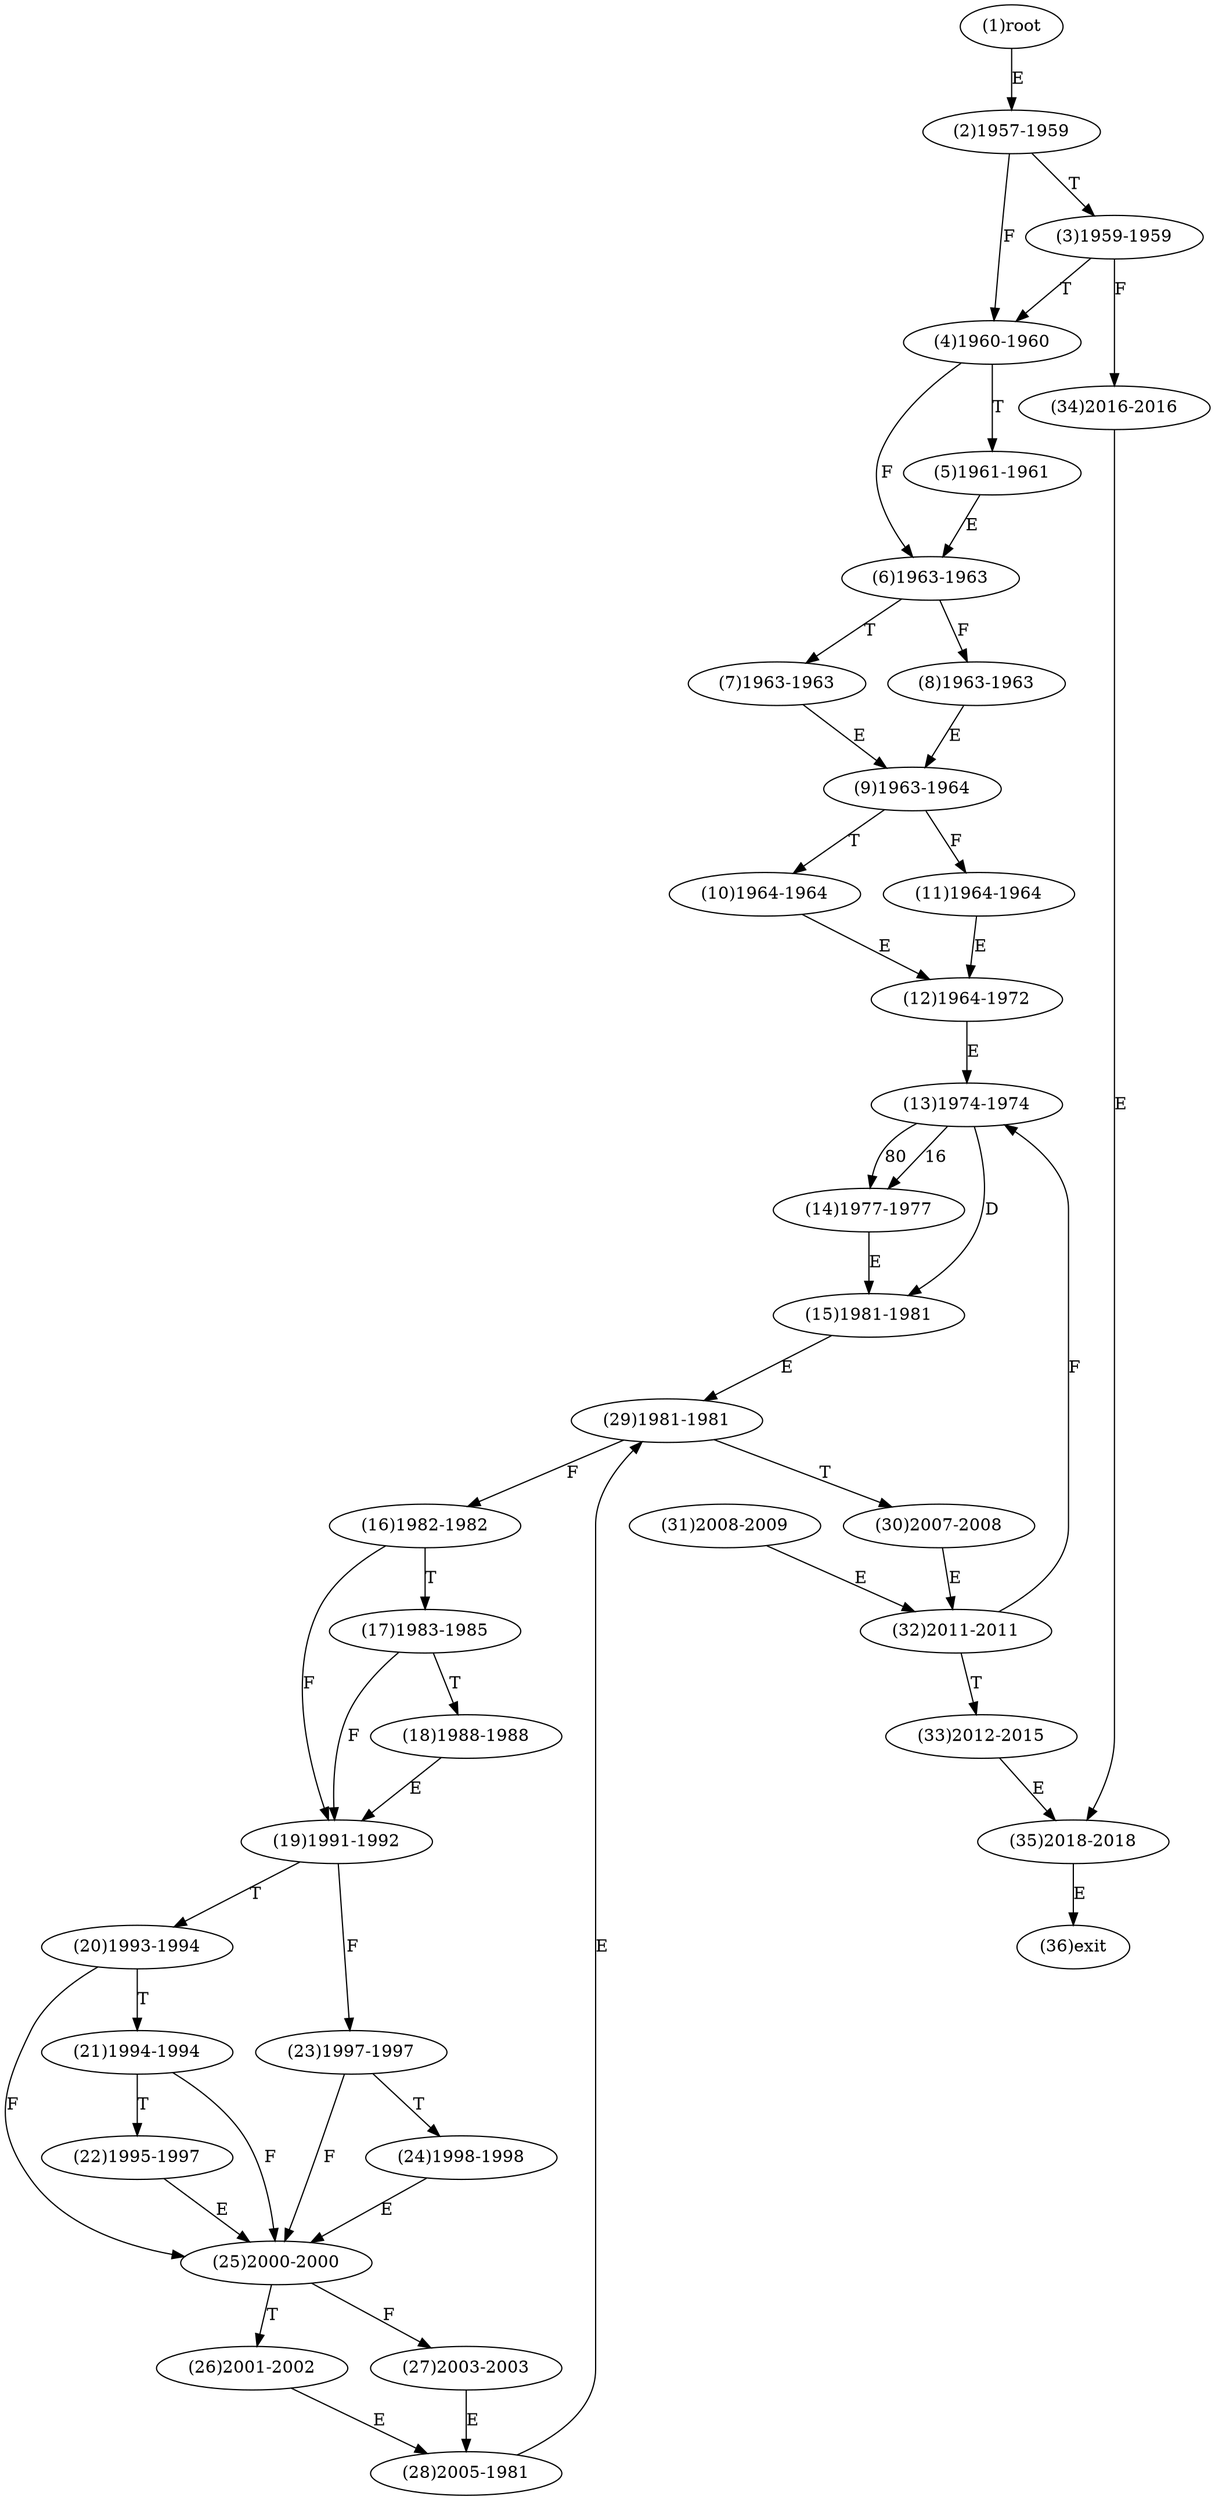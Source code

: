 digraph "" { 
1[ label="(1)root"];
2[ label="(2)1957-1959"];
3[ label="(3)1959-1959"];
4[ label="(4)1960-1960"];
5[ label="(5)1961-1961"];
6[ label="(6)1963-1963"];
7[ label="(7)1963-1963"];
8[ label="(8)1963-1963"];
9[ label="(9)1963-1964"];
10[ label="(10)1964-1964"];
11[ label="(11)1964-1964"];
12[ label="(12)1964-1972"];
13[ label="(13)1974-1974"];
14[ label="(14)1977-1977"];
15[ label="(15)1981-1981"];
17[ label="(17)1983-1985"];
16[ label="(16)1982-1982"];
19[ label="(19)1991-1992"];
18[ label="(18)1988-1988"];
21[ label="(21)1994-1994"];
20[ label="(20)1993-1994"];
23[ label="(23)1997-1997"];
22[ label="(22)1995-1997"];
25[ label="(25)2000-2000"];
24[ label="(24)1998-1998"];
27[ label="(27)2003-2003"];
26[ label="(26)2001-2002"];
29[ label="(29)1981-1981"];
28[ label="(28)2005-1981"];
31[ label="(31)2008-2009"];
30[ label="(30)2007-2008"];
34[ label="(34)2016-2016"];
35[ label="(35)2018-2018"];
32[ label="(32)2011-2011"];
33[ label="(33)2012-2015"];
36[ label="(36)exit"];
1->2[ label="E"];
2->4[ label="F"];
2->3[ label="T"];
3->34[ label="F"];
3->4[ label="T"];
4->6[ label="F"];
4->5[ label="T"];
5->6[ label="E"];
6->8[ label="F"];
6->7[ label="T"];
7->9[ label="E"];
8->9[ label="E"];
9->11[ label="F"];
9->10[ label="T"];
10->12[ label="E"];
11->12[ label="E"];
12->13[ label="E"];
13->14[ label="16"];
13->14[ label="80"];
13->15[ label="D"];
14->15[ label="E"];
15->29[ label="E"];
16->19[ label="F"];
16->17[ label="T"];
17->19[ label="F"];
17->18[ label="T"];
18->19[ label="E"];
19->23[ label="F"];
19->20[ label="T"];
20->25[ label="F"];
20->21[ label="T"];
21->25[ label="F"];
21->22[ label="T"];
22->25[ label="E"];
23->25[ label="F"];
23->24[ label="T"];
24->25[ label="E"];
25->27[ label="F"];
25->26[ label="T"];
26->28[ label="E"];
27->28[ label="E"];
28->29[ label="E"];
29->16[ label="F"];
29->30[ label="T"];
30->32[ label="E"];
31->32[ label="E"];
32->13[ label="F"];
32->33[ label="T"];
33->35[ label="E"];
34->35[ label="E"];
35->36[ label="E"];
}